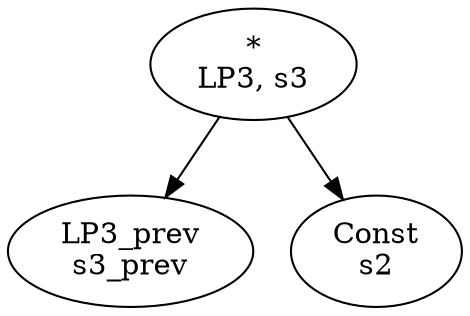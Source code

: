 digraph G {
    s3 [label="*\nLP3, s3"];
    s3_prev [label="LP3_prev\ns3_prev"];
    s2 [label="Const\ns2"];
    s3 -> s3_prev
    s3 -> s2
}
